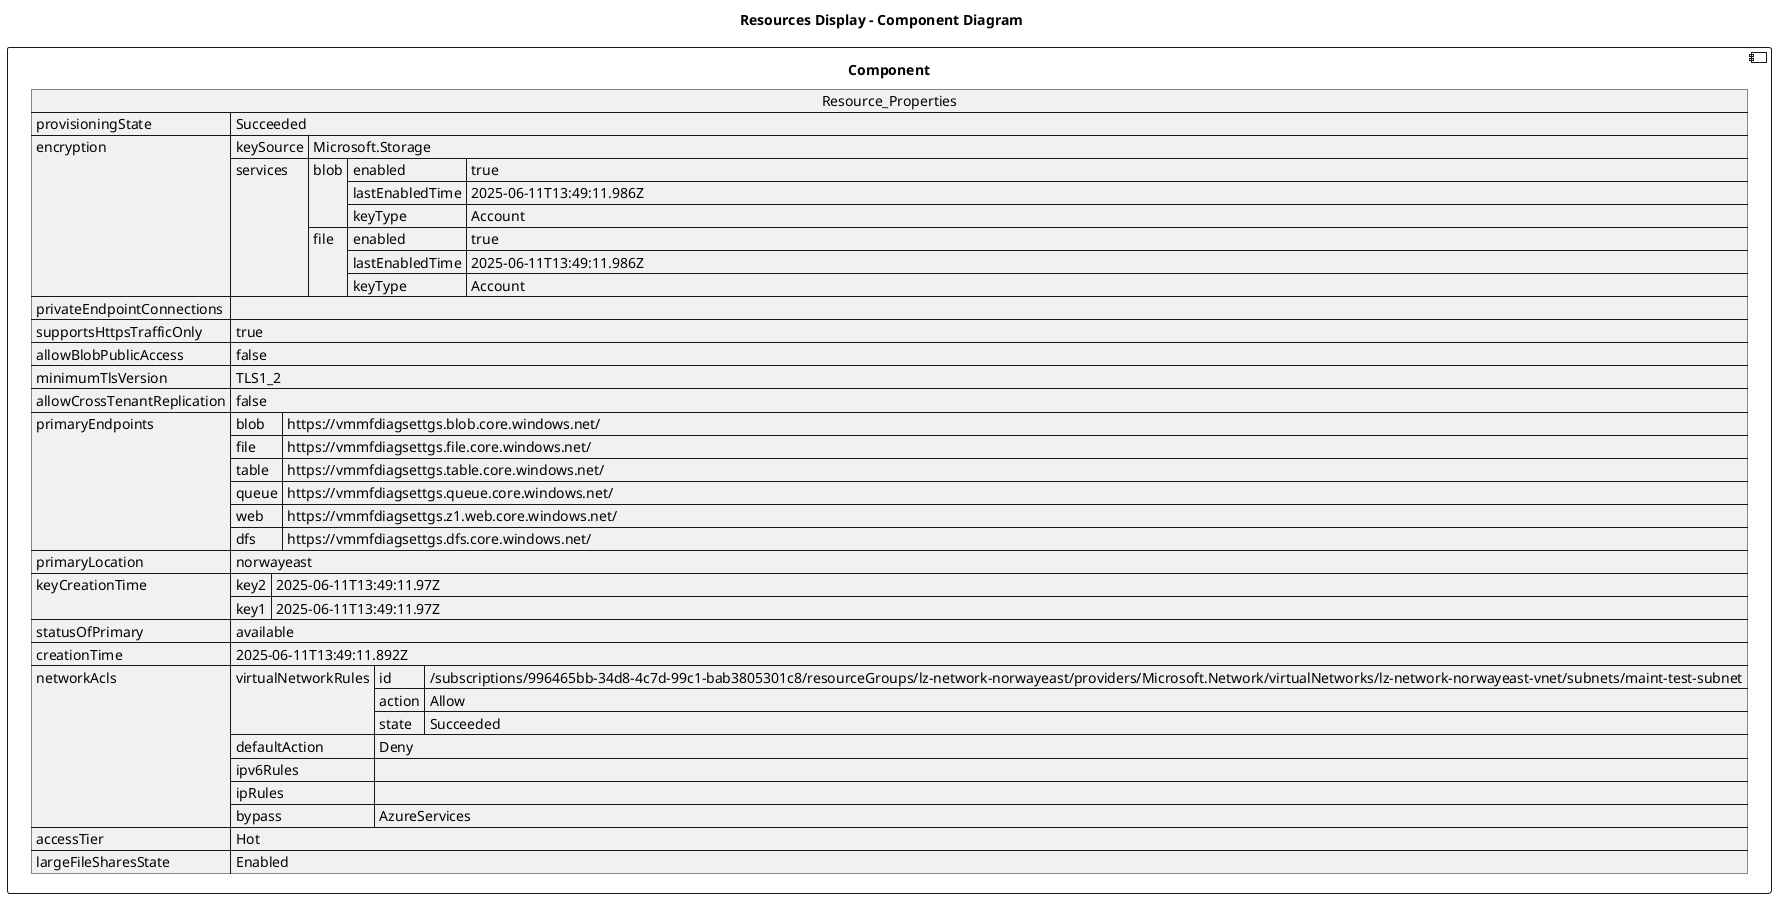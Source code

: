 @startuml

title Resources Display - Component Diagram

component Component {

json  Resource_Properties {
  "provisioningState": "Succeeded",
  "encryption": {
    "keySource": "Microsoft.Storage",
    "services": {
      "blob": {
        "enabled": true,
        "lastEnabledTime": "2025-06-11T13:49:11.986Z",
        "keyType": "Account"
      },
      "file": {
        "enabled": true,
        "lastEnabledTime": "2025-06-11T13:49:11.986Z",
        "keyType": "Account"
      }
    }
  },
  "privateEndpointConnections": [],
  "supportsHttpsTrafficOnly": true,
  "allowBlobPublicAccess": false,
  "minimumTlsVersion": "TLS1_2",
  "allowCrossTenantReplication": false,
  "primaryEndpoints": {
    "blob": "https://vmmfdiagsettgs.blob.core.windows.net/",
    "file": "https://vmmfdiagsettgs.file.core.windows.net/",
    "table": "https://vmmfdiagsettgs.table.core.windows.net/",
    "queue": "https://vmmfdiagsettgs.queue.core.windows.net/",
    "web": "https://vmmfdiagsettgs.z1.web.core.windows.net/",
    "dfs": "https://vmmfdiagsettgs.dfs.core.windows.net/"
  },
  "primaryLocation": "norwayeast",
  "keyCreationTime": {
    "key2": "2025-06-11T13:49:11.97Z",
    "key1": "2025-06-11T13:49:11.97Z"
  },
  "statusOfPrimary": "available",
  "creationTime": "2025-06-11T13:49:11.892Z",
  "networkAcls": {
    "virtualNetworkRules": [
      {
        "id": "/subscriptions/996465bb-34d8-4c7d-99c1-bab3805301c8/resourceGroups/lz-network-norwayeast/providers/Microsoft.Network/virtualNetworks/lz-network-norwayeast-vnet/subnets/maint-test-subnet",
        "action": "Allow",
        "state": "Succeeded"
      }
    ],
    "defaultAction": "Deny",
    "ipv6Rules": [],
    "ipRules": [],
    "bypass": "AzureServices"
  },
  "accessTier": "Hot",
  "largeFileSharesState": "Enabled"
}
}
@enduml
